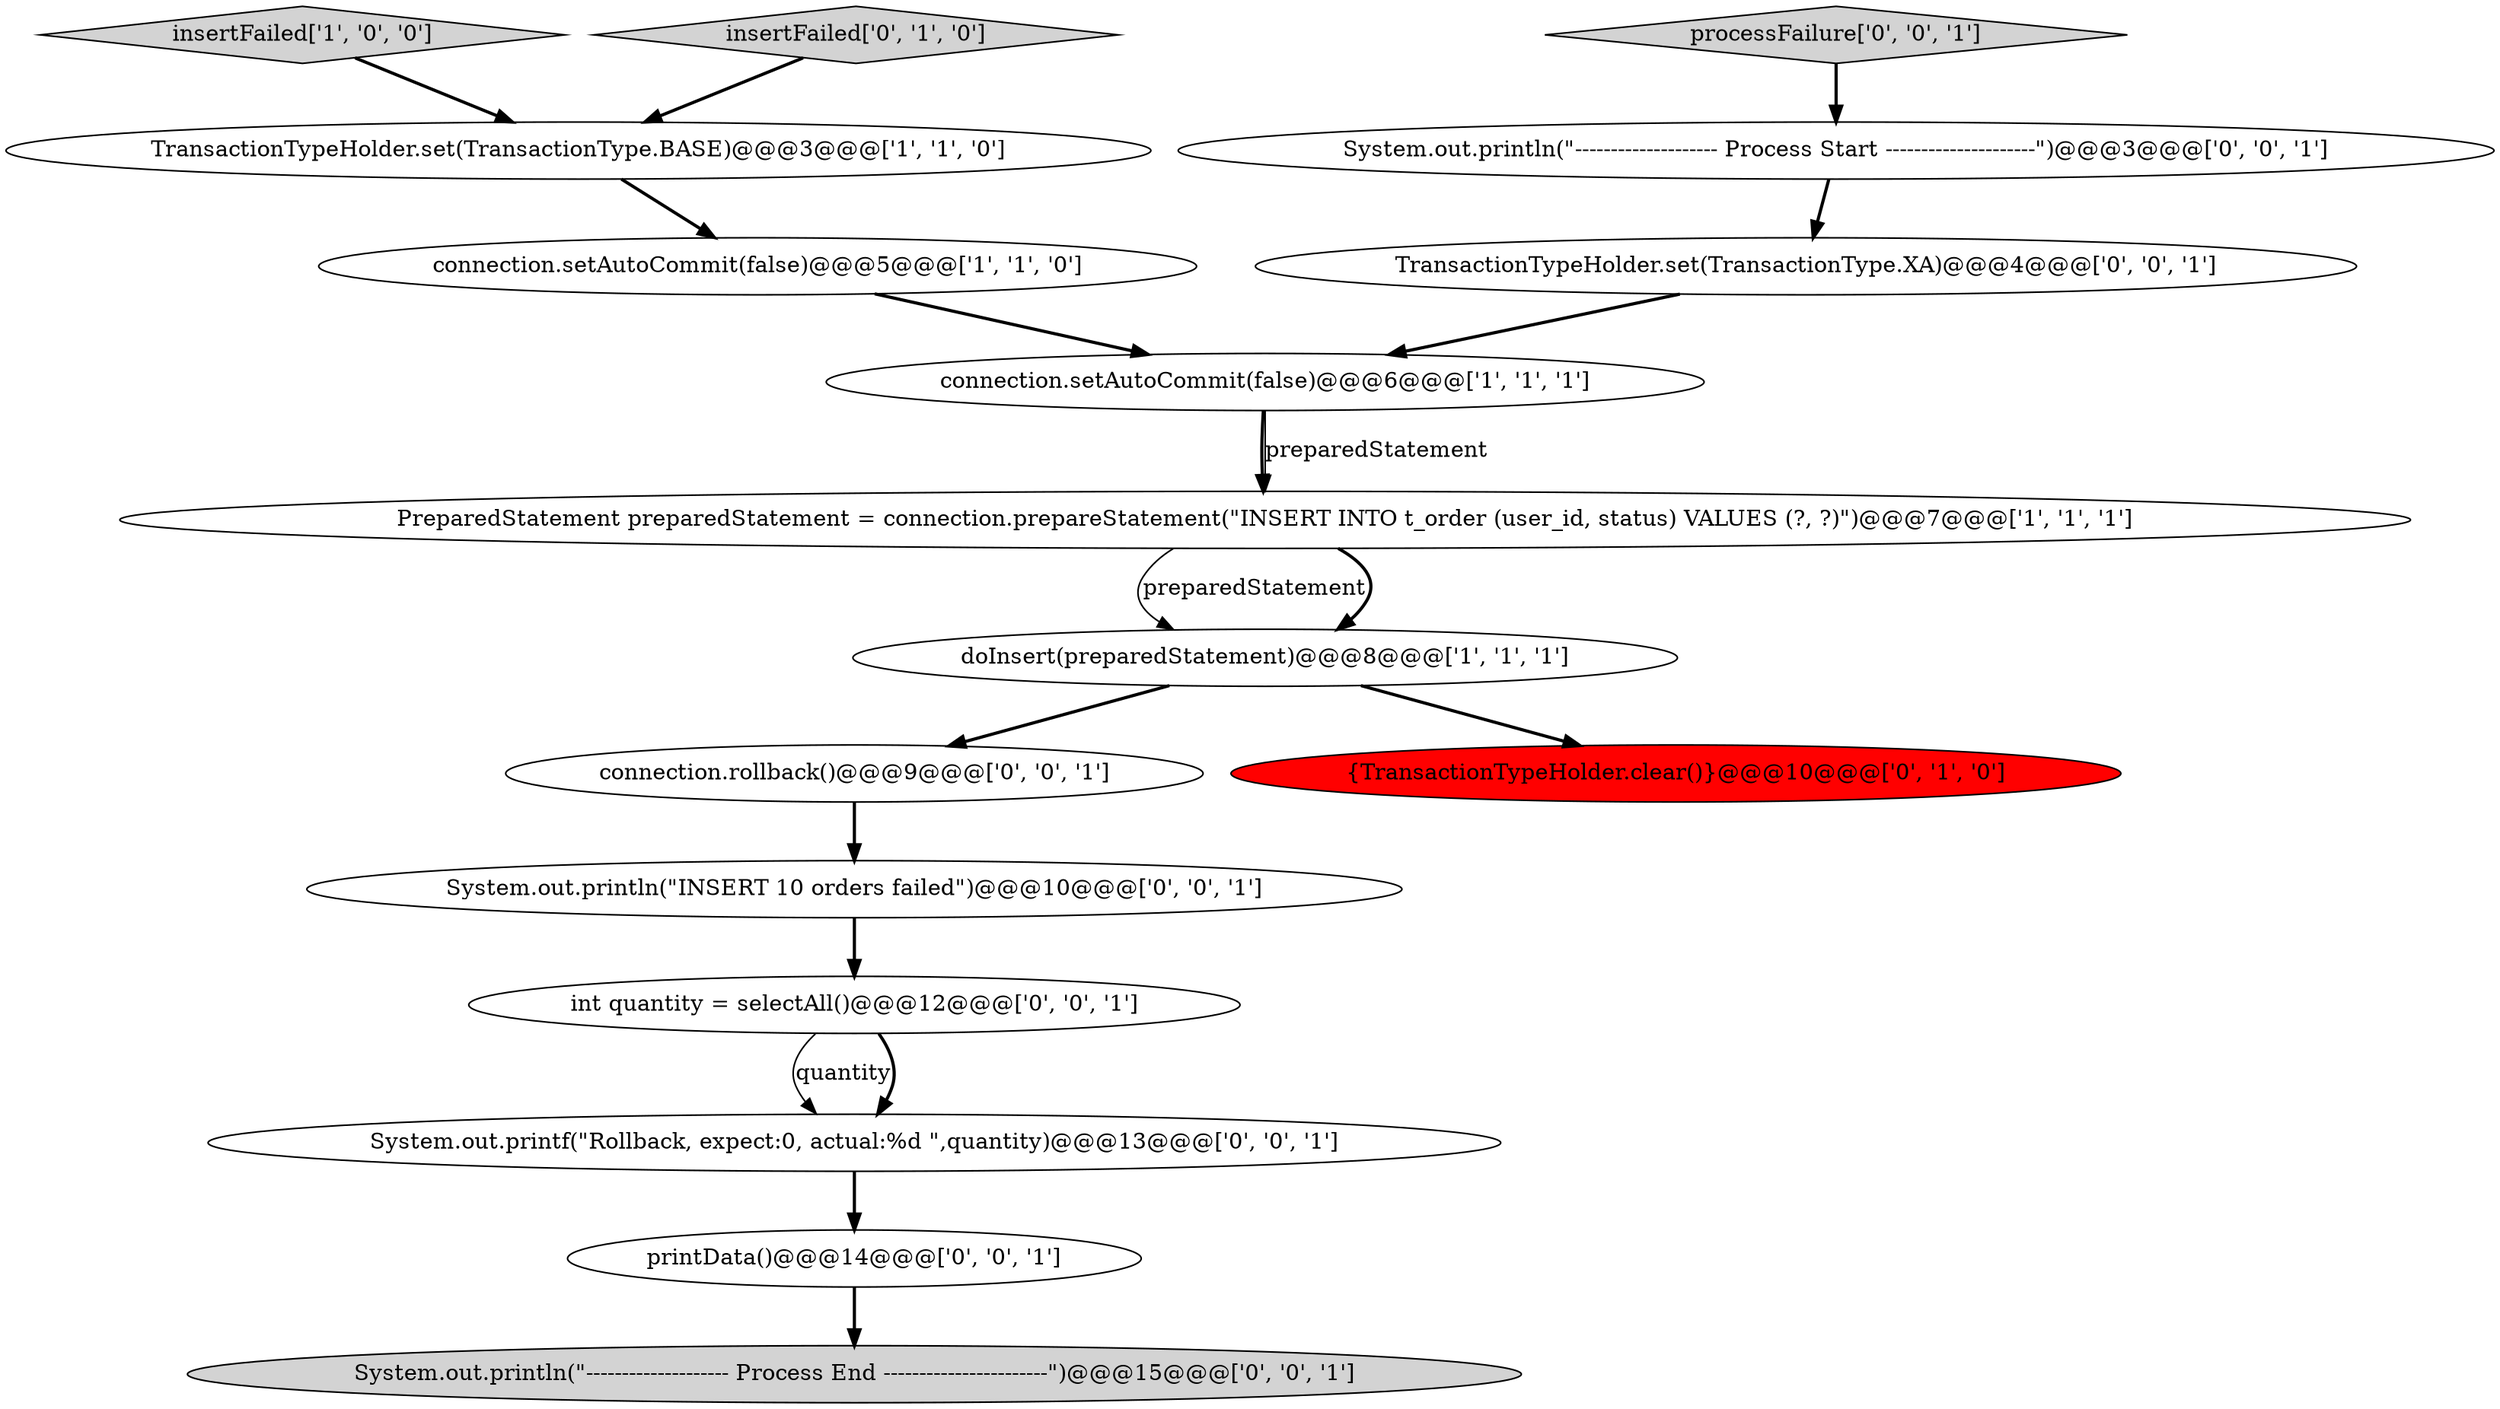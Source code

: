 digraph {
15 [style = filled, label = "System.out.println(\"-------------------- Process Start ---------------------\")@@@3@@@['0', '0', '1']", fillcolor = white, shape = ellipse image = "AAA0AAABBB3BBB"];
5 [style = filled, label = "TransactionTypeHolder.set(TransactionType.BASE)@@@3@@@['1', '1', '0']", fillcolor = white, shape = ellipse image = "AAA0AAABBB1BBB"];
9 [style = filled, label = "System.out.printf(\"Rollback, expect:0, actual:%d \",quantity)@@@13@@@['0', '0', '1']", fillcolor = white, shape = ellipse image = "AAA0AAABBB3BBB"];
16 [style = filled, label = "processFailure['0', '0', '1']", fillcolor = lightgray, shape = diamond image = "AAA0AAABBB3BBB"];
0 [style = filled, label = "doInsert(preparedStatement)@@@8@@@['1', '1', '1']", fillcolor = white, shape = ellipse image = "AAA0AAABBB1BBB"];
12 [style = filled, label = "printData()@@@14@@@['0', '0', '1']", fillcolor = white, shape = ellipse image = "AAA0AAABBB3BBB"];
11 [style = filled, label = "int quantity = selectAll()@@@12@@@['0', '0', '1']", fillcolor = white, shape = ellipse image = "AAA0AAABBB3BBB"];
3 [style = filled, label = "PreparedStatement preparedStatement = connection.prepareStatement(\"INSERT INTO t_order (user_id, status) VALUES (?, ?)\")@@@7@@@['1', '1', '1']", fillcolor = white, shape = ellipse image = "AAA0AAABBB1BBB"];
2 [style = filled, label = "insertFailed['1', '0', '0']", fillcolor = lightgray, shape = diamond image = "AAA0AAABBB1BBB"];
4 [style = filled, label = "connection.setAutoCommit(false)@@@6@@@['1', '1', '1']", fillcolor = white, shape = ellipse image = "AAA0AAABBB1BBB"];
1 [style = filled, label = "connection.setAutoCommit(false)@@@5@@@['1', '1', '0']", fillcolor = white, shape = ellipse image = "AAA0AAABBB1BBB"];
6 [style = filled, label = "insertFailed['0', '1', '0']", fillcolor = lightgray, shape = diamond image = "AAA0AAABBB2BBB"];
10 [style = filled, label = "System.out.println(\"INSERT 10 orders failed\")@@@10@@@['0', '0', '1']", fillcolor = white, shape = ellipse image = "AAA0AAABBB3BBB"];
8 [style = filled, label = "connection.rollback()@@@9@@@['0', '0', '1']", fillcolor = white, shape = ellipse image = "AAA0AAABBB3BBB"];
13 [style = filled, label = "System.out.println(\"-------------------- Process End -----------------------\")@@@15@@@['0', '0', '1']", fillcolor = lightgray, shape = ellipse image = "AAA0AAABBB3BBB"];
14 [style = filled, label = "TransactionTypeHolder.set(TransactionType.XA)@@@4@@@['0', '0', '1']", fillcolor = white, shape = ellipse image = "AAA0AAABBB3BBB"];
7 [style = filled, label = "{TransactionTypeHolder.clear()}@@@10@@@['0', '1', '0']", fillcolor = red, shape = ellipse image = "AAA1AAABBB2BBB"];
12->13 [style = bold, label=""];
4->3 [style = bold, label=""];
5->1 [style = bold, label=""];
1->4 [style = bold, label=""];
6->5 [style = bold, label=""];
8->10 [style = bold, label=""];
14->4 [style = bold, label=""];
9->12 [style = bold, label=""];
16->15 [style = bold, label=""];
4->3 [style = solid, label="preparedStatement"];
3->0 [style = solid, label="preparedStatement"];
11->9 [style = solid, label="quantity"];
15->14 [style = bold, label=""];
11->9 [style = bold, label=""];
3->0 [style = bold, label=""];
2->5 [style = bold, label=""];
0->7 [style = bold, label=""];
10->11 [style = bold, label=""];
0->8 [style = bold, label=""];
}

